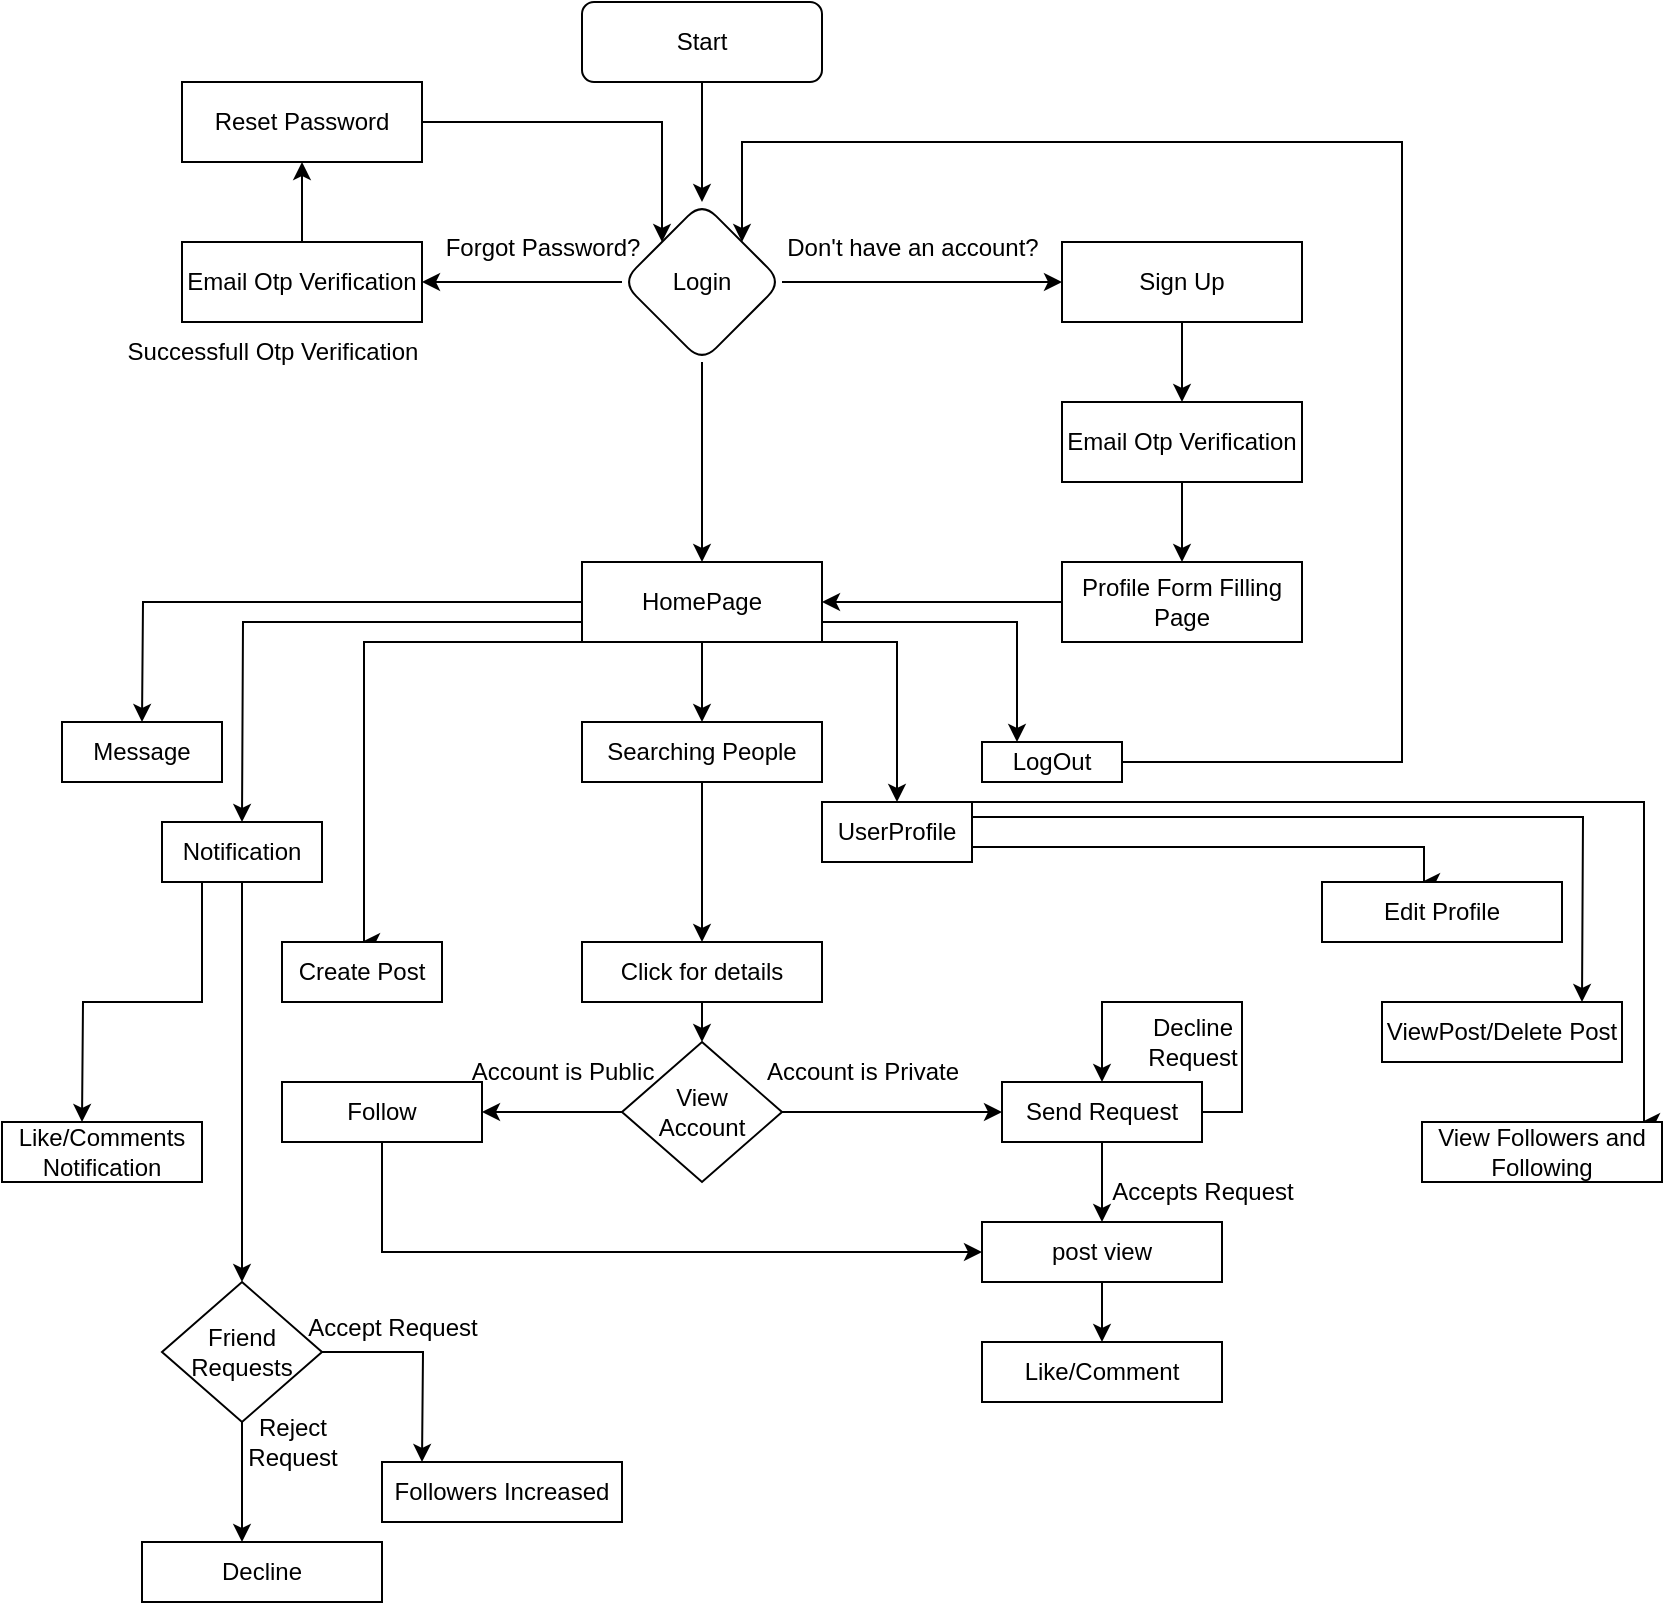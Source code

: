 <mxfile version="21.3.6" type="github">
  <diagram name="Page-1" id="sbGRG7M9xuiqy8XJDKN2">
    <mxGraphModel dx="1434" dy="774" grid="1" gridSize="10" guides="1" tooltips="1" connect="1" arrows="1" fold="1" page="1" pageScale="1" pageWidth="850" pageHeight="1100" math="0" shadow="0">
      <root>
        <mxCell id="0" />
        <mxCell id="1" parent="0" />
        <mxCell id="xdNbt9fjilotY_-k2by0-6" value="" style="edgeStyle=orthogonalEdgeStyle;rounded=0;orthogonalLoop=1;jettySize=auto;html=1;" edge="1" parent="1" source="xdNbt9fjilotY_-k2by0-1" target="xdNbt9fjilotY_-k2by0-5">
          <mxGeometry relative="1" as="geometry" />
        </mxCell>
        <mxCell id="xdNbt9fjilotY_-k2by0-1" value="Start" style="rounded=1;whiteSpace=wrap;html=1;" vertex="1" parent="1">
          <mxGeometry x="290" y="10" width="120" height="40" as="geometry" />
        </mxCell>
        <mxCell id="xdNbt9fjilotY_-k2by0-7" style="edgeStyle=orthogonalEdgeStyle;rounded=0;orthogonalLoop=1;jettySize=auto;html=1;" edge="1" parent="1" source="xdNbt9fjilotY_-k2by0-5">
          <mxGeometry relative="1" as="geometry">
            <mxPoint x="530" y="150" as="targetPoint" />
          </mxGeometry>
        </mxCell>
        <mxCell id="xdNbt9fjilotY_-k2by0-13" style="edgeStyle=orthogonalEdgeStyle;rounded=0;orthogonalLoop=1;jettySize=auto;html=1;" edge="1" parent="1" source="xdNbt9fjilotY_-k2by0-5">
          <mxGeometry relative="1" as="geometry">
            <mxPoint x="210" y="150" as="targetPoint" />
          </mxGeometry>
        </mxCell>
        <mxCell id="xdNbt9fjilotY_-k2by0-23" style="edgeStyle=orthogonalEdgeStyle;rounded=0;orthogonalLoop=1;jettySize=auto;html=1;" edge="1" parent="1" source="xdNbt9fjilotY_-k2by0-5" target="xdNbt9fjilotY_-k2by0-24">
          <mxGeometry relative="1" as="geometry">
            <mxPoint x="350" y="280" as="targetPoint" />
          </mxGeometry>
        </mxCell>
        <mxCell id="xdNbt9fjilotY_-k2by0-5" value="Login" style="rhombus;whiteSpace=wrap;html=1;rounded=1;" vertex="1" parent="1">
          <mxGeometry x="310" y="110" width="80" height="80" as="geometry" />
        </mxCell>
        <mxCell id="xdNbt9fjilotY_-k2by0-8" value="Don&#39;t have an account?" style="text;html=1;align=center;verticalAlign=middle;resizable=0;points=[];autosize=1;strokeColor=none;fillColor=none;" vertex="1" parent="1">
          <mxGeometry x="380" y="118" width="150" height="30" as="geometry" />
        </mxCell>
        <mxCell id="xdNbt9fjilotY_-k2by0-12" value="" style="edgeStyle=orthogonalEdgeStyle;rounded=0;orthogonalLoop=1;jettySize=auto;html=1;" edge="1" parent="1" source="xdNbt9fjilotY_-k2by0-10" target="xdNbt9fjilotY_-k2by0-11">
          <mxGeometry relative="1" as="geometry" />
        </mxCell>
        <mxCell id="xdNbt9fjilotY_-k2by0-10" value="Sign Up" style="rounded=0;whiteSpace=wrap;html=1;" vertex="1" parent="1">
          <mxGeometry x="530" y="130" width="120" height="40" as="geometry" />
        </mxCell>
        <mxCell id="xdNbt9fjilotY_-k2by0-21" value="" style="edgeStyle=orthogonalEdgeStyle;rounded=0;orthogonalLoop=1;jettySize=auto;html=1;" edge="1" parent="1" source="xdNbt9fjilotY_-k2by0-11" target="xdNbt9fjilotY_-k2by0-20">
          <mxGeometry relative="1" as="geometry" />
        </mxCell>
        <mxCell id="xdNbt9fjilotY_-k2by0-11" value="Email Otp Verification" style="whiteSpace=wrap;html=1;rounded=0;" vertex="1" parent="1">
          <mxGeometry x="530" y="210" width="120" height="40" as="geometry" />
        </mxCell>
        <mxCell id="xdNbt9fjilotY_-k2by0-14" value="Forgot Password?" style="text;html=1;align=center;verticalAlign=middle;resizable=0;points=[];autosize=1;strokeColor=none;fillColor=none;" vertex="1" parent="1">
          <mxGeometry x="210" y="118" width="120" height="30" as="geometry" />
        </mxCell>
        <mxCell id="xdNbt9fjilotY_-k2by0-17" value="" style="edgeStyle=orthogonalEdgeStyle;rounded=0;orthogonalLoop=1;jettySize=auto;html=1;" edge="1" parent="1" source="xdNbt9fjilotY_-k2by0-15" target="xdNbt9fjilotY_-k2by0-16">
          <mxGeometry relative="1" as="geometry" />
        </mxCell>
        <mxCell id="xdNbt9fjilotY_-k2by0-15" value="Email Otp Verification" style="rounded=0;whiteSpace=wrap;html=1;" vertex="1" parent="1">
          <mxGeometry x="90" y="130" width="120" height="40" as="geometry" />
        </mxCell>
        <mxCell id="xdNbt9fjilotY_-k2by0-22" style="edgeStyle=orthogonalEdgeStyle;rounded=0;orthogonalLoop=1;jettySize=auto;html=1;entryX=0;entryY=0;entryDx=0;entryDy=0;" edge="1" parent="1" source="xdNbt9fjilotY_-k2by0-16" target="xdNbt9fjilotY_-k2by0-5">
          <mxGeometry relative="1" as="geometry" />
        </mxCell>
        <mxCell id="xdNbt9fjilotY_-k2by0-16" value="Reset Password" style="whiteSpace=wrap;html=1;rounded=0;" vertex="1" parent="1">
          <mxGeometry x="90" y="50" width="120" height="40" as="geometry" />
        </mxCell>
        <mxCell id="xdNbt9fjilotY_-k2by0-19" value="Successfull Otp Verification" style="text;html=1;align=center;verticalAlign=middle;resizable=0;points=[];autosize=1;strokeColor=none;fillColor=none;" vertex="1" parent="1">
          <mxGeometry x="50" y="170" width="170" height="30" as="geometry" />
        </mxCell>
        <mxCell id="xdNbt9fjilotY_-k2by0-26" style="edgeStyle=orthogonalEdgeStyle;rounded=0;orthogonalLoop=1;jettySize=auto;html=1;exitX=0;exitY=0.5;exitDx=0;exitDy=0;entryX=1;entryY=0.5;entryDx=0;entryDy=0;" edge="1" parent="1" source="xdNbt9fjilotY_-k2by0-20" target="xdNbt9fjilotY_-k2by0-24">
          <mxGeometry relative="1" as="geometry" />
        </mxCell>
        <mxCell id="xdNbt9fjilotY_-k2by0-20" value="Profile Form Filling Page" style="whiteSpace=wrap;html=1;rounded=0;" vertex="1" parent="1">
          <mxGeometry x="530" y="290" width="120" height="40" as="geometry" />
        </mxCell>
        <mxCell id="xdNbt9fjilotY_-k2by0-28" style="edgeStyle=orthogonalEdgeStyle;rounded=0;orthogonalLoop=1;jettySize=auto;html=1;" edge="1" parent="1" source="xdNbt9fjilotY_-k2by0-24">
          <mxGeometry relative="1" as="geometry">
            <mxPoint x="350" y="370" as="targetPoint" />
          </mxGeometry>
        </mxCell>
        <mxCell id="xdNbt9fjilotY_-k2by0-30" style="edgeStyle=orthogonalEdgeStyle;rounded=0;orthogonalLoop=1;jettySize=auto;html=1;" edge="1" parent="1" source="xdNbt9fjilotY_-k2by0-24">
          <mxGeometry relative="1" as="geometry">
            <mxPoint x="70" y="370" as="targetPoint" />
          </mxGeometry>
        </mxCell>
        <mxCell id="xdNbt9fjilotY_-k2by0-32" style="edgeStyle=orthogonalEdgeStyle;rounded=0;orthogonalLoop=1;jettySize=auto;html=1;exitX=0;exitY=0.75;exitDx=0;exitDy=0;" edge="1" parent="1" source="xdNbt9fjilotY_-k2by0-24">
          <mxGeometry relative="1" as="geometry">
            <mxPoint x="120" y="420" as="targetPoint" />
          </mxGeometry>
        </mxCell>
        <mxCell id="xdNbt9fjilotY_-k2by0-34" style="edgeStyle=orthogonalEdgeStyle;rounded=0;orthogonalLoop=1;jettySize=auto;html=1;exitX=0;exitY=1;exitDx=0;exitDy=0;" edge="1" parent="1" source="xdNbt9fjilotY_-k2by0-24">
          <mxGeometry relative="1" as="geometry">
            <mxPoint x="180" y="480" as="targetPoint" />
            <Array as="points">
              <mxPoint x="181" y="330" />
            </Array>
          </mxGeometry>
        </mxCell>
        <mxCell id="xdNbt9fjilotY_-k2by0-46" style="edgeStyle=orthogonalEdgeStyle;rounded=0;orthogonalLoop=1;jettySize=auto;html=1;exitX=1;exitY=1;exitDx=0;exitDy=0;entryX=0.5;entryY=0;entryDx=0;entryDy=0;" edge="1" parent="1" source="xdNbt9fjilotY_-k2by0-24" target="xdNbt9fjilotY_-k2by0-37">
          <mxGeometry relative="1" as="geometry">
            <Array as="points">
              <mxPoint x="448" y="330" />
            </Array>
          </mxGeometry>
        </mxCell>
        <mxCell id="xdNbt9fjilotY_-k2by0-48" style="edgeStyle=orthogonalEdgeStyle;rounded=0;orthogonalLoop=1;jettySize=auto;html=1;exitX=1;exitY=0.75;exitDx=0;exitDy=0;entryX=0.25;entryY=0;entryDx=0;entryDy=0;" edge="1" parent="1" source="xdNbt9fjilotY_-k2by0-24" target="xdNbt9fjilotY_-k2by0-43">
          <mxGeometry relative="1" as="geometry" />
        </mxCell>
        <mxCell id="xdNbt9fjilotY_-k2by0-24" value="HomePage" style="rounded=0;whiteSpace=wrap;html=1;" vertex="1" parent="1">
          <mxGeometry x="290" y="290" width="120" height="40" as="geometry" />
        </mxCell>
        <mxCell id="xdNbt9fjilotY_-k2by0-40" style="edgeStyle=orthogonalEdgeStyle;rounded=0;orthogonalLoop=1;jettySize=auto;html=1;" edge="1" parent="1" source="xdNbt9fjilotY_-k2by0-29">
          <mxGeometry relative="1" as="geometry">
            <mxPoint x="350" y="480" as="targetPoint" />
          </mxGeometry>
        </mxCell>
        <mxCell id="xdNbt9fjilotY_-k2by0-29" value="Searching People" style="rounded=0;whiteSpace=wrap;html=1;" vertex="1" parent="1">
          <mxGeometry x="290" y="370" width="120" height="30" as="geometry" />
        </mxCell>
        <mxCell id="xdNbt9fjilotY_-k2by0-31" value="Message" style="rounded=0;whiteSpace=wrap;html=1;" vertex="1" parent="1">
          <mxGeometry x="30" y="370" width="80" height="30" as="geometry" />
        </mxCell>
        <mxCell id="xdNbt9fjilotY_-k2by0-79" style="edgeStyle=orthogonalEdgeStyle;rounded=0;orthogonalLoop=1;jettySize=auto;html=1;" edge="1" parent="1" source="xdNbt9fjilotY_-k2by0-33">
          <mxGeometry relative="1" as="geometry">
            <mxPoint x="120" y="650" as="targetPoint" />
          </mxGeometry>
        </mxCell>
        <mxCell id="xdNbt9fjilotY_-k2by0-89" style="edgeStyle=orthogonalEdgeStyle;rounded=0;orthogonalLoop=1;jettySize=auto;html=1;exitX=0.25;exitY=1;exitDx=0;exitDy=0;" edge="1" parent="1" source="xdNbt9fjilotY_-k2by0-33">
          <mxGeometry relative="1" as="geometry">
            <mxPoint x="40" y="570" as="targetPoint" />
          </mxGeometry>
        </mxCell>
        <mxCell id="xdNbt9fjilotY_-k2by0-33" value="Notification" style="rounded=0;whiteSpace=wrap;html=1;" vertex="1" parent="1">
          <mxGeometry x="80" y="420" width="80" height="30" as="geometry" />
        </mxCell>
        <mxCell id="xdNbt9fjilotY_-k2by0-35" value="Create Post" style="rounded=0;whiteSpace=wrap;html=1;" vertex="1" parent="1">
          <mxGeometry x="140" y="480" width="80" height="30" as="geometry" />
        </mxCell>
        <mxCell id="xdNbt9fjilotY_-k2by0-75" style="edgeStyle=orthogonalEdgeStyle;rounded=0;orthogonalLoop=1;jettySize=auto;html=1;exitX=1;exitY=0.75;exitDx=0;exitDy=0;" edge="1" parent="1" source="xdNbt9fjilotY_-k2by0-37">
          <mxGeometry relative="1" as="geometry">
            <mxPoint x="710" y="450" as="targetPoint" />
            <mxPoint x="490" y="430" as="sourcePoint" />
            <Array as="points">
              <mxPoint x="711" y="433" />
            </Array>
          </mxGeometry>
        </mxCell>
        <mxCell id="xdNbt9fjilotY_-k2by0-77" style="edgeStyle=orthogonalEdgeStyle;rounded=0;orthogonalLoop=1;jettySize=auto;html=1;exitX=1;exitY=0.25;exitDx=0;exitDy=0;" edge="1" parent="1" source="xdNbt9fjilotY_-k2by0-37">
          <mxGeometry relative="1" as="geometry">
            <mxPoint x="790" y="510" as="targetPoint" />
          </mxGeometry>
        </mxCell>
        <mxCell id="xdNbt9fjilotY_-k2by0-91" style="edgeStyle=orthogonalEdgeStyle;rounded=0;orthogonalLoop=1;jettySize=auto;html=1;exitX=1;exitY=0;exitDx=0;exitDy=0;" edge="1" parent="1" source="xdNbt9fjilotY_-k2by0-37">
          <mxGeometry relative="1" as="geometry">
            <mxPoint x="820" y="570" as="targetPoint" />
            <Array as="points">
              <mxPoint x="821" y="410" />
            </Array>
          </mxGeometry>
        </mxCell>
        <mxCell id="xdNbt9fjilotY_-k2by0-37" value="UserProfile" style="rounded=0;whiteSpace=wrap;html=1;" vertex="1" parent="1">
          <mxGeometry x="410" y="410" width="75" height="30" as="geometry" />
        </mxCell>
        <mxCell id="xdNbt9fjilotY_-k2by0-51" value="" style="edgeStyle=orthogonalEdgeStyle;rounded=0;orthogonalLoop=1;jettySize=auto;html=1;" edge="1" parent="1" source="xdNbt9fjilotY_-k2by0-41">
          <mxGeometry relative="1" as="geometry">
            <mxPoint x="350" y="530" as="targetPoint" />
          </mxGeometry>
        </mxCell>
        <mxCell id="xdNbt9fjilotY_-k2by0-41" value="Click for details" style="rounded=0;whiteSpace=wrap;html=1;" vertex="1" parent="1">
          <mxGeometry x="290" y="480" width="120" height="30" as="geometry" />
        </mxCell>
        <mxCell id="xdNbt9fjilotY_-k2by0-49" style="edgeStyle=orthogonalEdgeStyle;rounded=0;orthogonalLoop=1;jettySize=auto;html=1;entryX=1;entryY=0;entryDx=0;entryDy=0;" edge="1" parent="1" source="xdNbt9fjilotY_-k2by0-43" target="xdNbt9fjilotY_-k2by0-5">
          <mxGeometry relative="1" as="geometry">
            <Array as="points">
              <mxPoint x="700" y="390" />
              <mxPoint x="700" y="80" />
              <mxPoint x="370" y="80" />
            </Array>
          </mxGeometry>
        </mxCell>
        <mxCell id="xdNbt9fjilotY_-k2by0-43" value="LogOut" style="rounded=0;whiteSpace=wrap;html=1;" vertex="1" parent="1">
          <mxGeometry x="490" y="380" width="70" height="20" as="geometry" />
        </mxCell>
        <mxCell id="xdNbt9fjilotY_-k2by0-56" style="edgeStyle=orthogonalEdgeStyle;rounded=0;orthogonalLoop=1;jettySize=auto;html=1;entryX=0;entryY=0.5;entryDx=0;entryDy=0;" edge="1" parent="1" source="xdNbt9fjilotY_-k2by0-54" target="xdNbt9fjilotY_-k2by0-58">
          <mxGeometry relative="1" as="geometry">
            <mxPoint x="490" y="565" as="targetPoint" />
          </mxGeometry>
        </mxCell>
        <mxCell id="xdNbt9fjilotY_-k2by0-62" style="edgeStyle=orthogonalEdgeStyle;rounded=0;orthogonalLoop=1;jettySize=auto;html=1;" edge="1" parent="1" source="xdNbt9fjilotY_-k2by0-54">
          <mxGeometry relative="1" as="geometry">
            <mxPoint x="240" y="565" as="targetPoint" />
          </mxGeometry>
        </mxCell>
        <mxCell id="xdNbt9fjilotY_-k2by0-54" value="&lt;div&gt;View&lt;/div&gt;&lt;div&gt;Account&lt;br&gt;&lt;/div&gt;" style="rhombus;whiteSpace=wrap;html=1;" vertex="1" parent="1">
          <mxGeometry x="310" y="530" width="80" height="70" as="geometry" />
        </mxCell>
        <mxCell id="xdNbt9fjilotY_-k2by0-57" value="Account is Private" style="text;html=1;align=center;verticalAlign=middle;resizable=0;points=[];autosize=1;strokeColor=none;fillColor=none;" vertex="1" parent="1">
          <mxGeometry x="370" y="530" width="120" height="30" as="geometry" />
        </mxCell>
        <mxCell id="xdNbt9fjilotY_-k2by0-69" style="edgeStyle=orthogonalEdgeStyle;rounded=0;orthogonalLoop=1;jettySize=auto;html=1;" edge="1" parent="1" source="xdNbt9fjilotY_-k2by0-58" target="xdNbt9fjilotY_-k2by0-60">
          <mxGeometry relative="1" as="geometry" />
        </mxCell>
        <mxCell id="xdNbt9fjilotY_-k2by0-70" style="edgeStyle=orthogonalEdgeStyle;rounded=0;orthogonalLoop=1;jettySize=auto;html=1;exitX=1;exitY=0.5;exitDx=0;exitDy=0;entryX=0.5;entryY=0;entryDx=0;entryDy=0;" edge="1" parent="1" source="xdNbt9fjilotY_-k2by0-58" target="xdNbt9fjilotY_-k2by0-58">
          <mxGeometry relative="1" as="geometry">
            <mxPoint x="670" y="565" as="targetPoint" />
            <Array as="points">
              <mxPoint x="620" y="565" />
              <mxPoint x="620" y="510" />
              <mxPoint x="550" y="510" />
            </Array>
          </mxGeometry>
        </mxCell>
        <mxCell id="xdNbt9fjilotY_-k2by0-58" value="Send Request" style="rounded=0;whiteSpace=wrap;html=1;" vertex="1" parent="1">
          <mxGeometry x="500" y="550" width="100" height="30" as="geometry" />
        </mxCell>
        <mxCell id="xdNbt9fjilotY_-k2by0-66" value="" style="edgeStyle=orthogonalEdgeStyle;rounded=0;orthogonalLoop=1;jettySize=auto;html=1;" edge="1" parent="1" source="xdNbt9fjilotY_-k2by0-60" target="xdNbt9fjilotY_-k2by0-65">
          <mxGeometry relative="1" as="geometry" />
        </mxCell>
        <mxCell id="xdNbt9fjilotY_-k2by0-60" value="post view" style="rounded=0;whiteSpace=wrap;html=1;" vertex="1" parent="1">
          <mxGeometry x="490" y="620" width="120" height="30" as="geometry" />
        </mxCell>
        <mxCell id="xdNbt9fjilotY_-k2by0-61" value="Accepts Request" style="text;html=1;align=center;verticalAlign=middle;resizable=0;points=[];autosize=1;strokeColor=none;fillColor=none;" vertex="1" parent="1">
          <mxGeometry x="540" y="590" width="120" height="30" as="geometry" />
        </mxCell>
        <mxCell id="xdNbt9fjilotY_-k2by0-67" style="edgeStyle=orthogonalEdgeStyle;rounded=0;orthogonalLoop=1;jettySize=auto;html=1;entryX=0;entryY=0.5;entryDx=0;entryDy=0;" edge="1" parent="1" source="xdNbt9fjilotY_-k2by0-63" target="xdNbt9fjilotY_-k2by0-60">
          <mxGeometry relative="1" as="geometry">
            <Array as="points">
              <mxPoint x="190" y="635" />
            </Array>
          </mxGeometry>
        </mxCell>
        <mxCell id="xdNbt9fjilotY_-k2by0-63" value="Follow" style="rounded=0;whiteSpace=wrap;html=1;" vertex="1" parent="1">
          <mxGeometry x="140" y="550" width="100" height="30" as="geometry" />
        </mxCell>
        <mxCell id="xdNbt9fjilotY_-k2by0-64" value="Account is Public" style="text;html=1;align=center;verticalAlign=middle;resizable=0;points=[];autosize=1;strokeColor=none;fillColor=none;" vertex="1" parent="1">
          <mxGeometry x="220" y="530" width="120" height="30" as="geometry" />
        </mxCell>
        <mxCell id="xdNbt9fjilotY_-k2by0-65" value="Like/Comment" style="rounded=0;whiteSpace=wrap;html=1;" vertex="1" parent="1">
          <mxGeometry x="490" y="680" width="120" height="30" as="geometry" />
        </mxCell>
        <mxCell id="xdNbt9fjilotY_-k2by0-71" value="&lt;div&gt;Decline&lt;/div&gt;&lt;div&gt;Request&lt;br&gt;&lt;/div&gt;" style="text;html=1;align=center;verticalAlign=middle;resizable=0;points=[];autosize=1;strokeColor=none;fillColor=none;" vertex="1" parent="1">
          <mxGeometry x="560" y="510" width="70" height="40" as="geometry" />
        </mxCell>
        <mxCell id="xdNbt9fjilotY_-k2by0-76" value="Edit Profile" style="rounded=0;whiteSpace=wrap;html=1;" vertex="1" parent="1">
          <mxGeometry x="660" y="450" width="120" height="30" as="geometry" />
        </mxCell>
        <mxCell id="xdNbt9fjilotY_-k2by0-78" value="ViewPost/Delete Post" style="rounded=0;whiteSpace=wrap;html=1;" vertex="1" parent="1">
          <mxGeometry x="690" y="510" width="120" height="30" as="geometry" />
        </mxCell>
        <mxCell id="xdNbt9fjilotY_-k2by0-82" style="edgeStyle=orthogonalEdgeStyle;rounded=0;orthogonalLoop=1;jettySize=auto;html=1;" edge="1" parent="1" source="xdNbt9fjilotY_-k2by0-81">
          <mxGeometry relative="1" as="geometry">
            <mxPoint x="210" y="740" as="targetPoint" />
          </mxGeometry>
        </mxCell>
        <mxCell id="xdNbt9fjilotY_-k2by0-85" style="edgeStyle=orthogonalEdgeStyle;rounded=0;orthogonalLoop=1;jettySize=auto;html=1;" edge="1" parent="1" source="xdNbt9fjilotY_-k2by0-81">
          <mxGeometry relative="1" as="geometry">
            <mxPoint x="120" y="780" as="targetPoint" />
          </mxGeometry>
        </mxCell>
        <mxCell id="xdNbt9fjilotY_-k2by0-81" value="Friend Requests" style="rhombus;whiteSpace=wrap;html=1;" vertex="1" parent="1">
          <mxGeometry x="80" y="650" width="80" height="70" as="geometry" />
        </mxCell>
        <mxCell id="xdNbt9fjilotY_-k2by0-83" value="Followers Increased" style="rounded=0;whiteSpace=wrap;html=1;" vertex="1" parent="1">
          <mxGeometry x="190" y="740" width="120" height="30" as="geometry" />
        </mxCell>
        <mxCell id="xdNbt9fjilotY_-k2by0-84" value="Accept Request" style="text;html=1;align=center;verticalAlign=middle;resizable=0;points=[];autosize=1;strokeColor=none;fillColor=none;" vertex="1" parent="1">
          <mxGeometry x="140" y="658" width="110" height="30" as="geometry" />
        </mxCell>
        <mxCell id="xdNbt9fjilotY_-k2by0-86" value="Decline" style="rounded=0;whiteSpace=wrap;html=1;" vertex="1" parent="1">
          <mxGeometry x="70" y="780" width="120" height="30" as="geometry" />
        </mxCell>
        <mxCell id="xdNbt9fjilotY_-k2by0-88" value="&lt;div&gt;Reject &lt;br&gt;&lt;/div&gt;&lt;div&gt;Request&lt;br&gt;&lt;/div&gt;" style="text;html=1;align=center;verticalAlign=middle;resizable=0;points=[];autosize=1;strokeColor=none;fillColor=none;" vertex="1" parent="1">
          <mxGeometry x="110" y="710" width="70" height="40" as="geometry" />
        </mxCell>
        <mxCell id="xdNbt9fjilotY_-k2by0-90" value="&lt;div&gt;Like/Comments&lt;/div&gt;&lt;div&gt;Notification&lt;br&gt;&lt;/div&gt;" style="rounded=0;whiteSpace=wrap;html=1;" vertex="1" parent="1">
          <mxGeometry y="570" width="100" height="30" as="geometry" />
        </mxCell>
        <mxCell id="xdNbt9fjilotY_-k2by0-92" value="&lt;div&gt;View Followers and &lt;br&gt;&lt;/div&gt;&lt;div&gt;Following&lt;br&gt;&lt;/div&gt;" style="rounded=0;whiteSpace=wrap;html=1;" vertex="1" parent="1">
          <mxGeometry x="710" y="570" width="120" height="30" as="geometry" />
        </mxCell>
      </root>
    </mxGraphModel>
  </diagram>
</mxfile>
